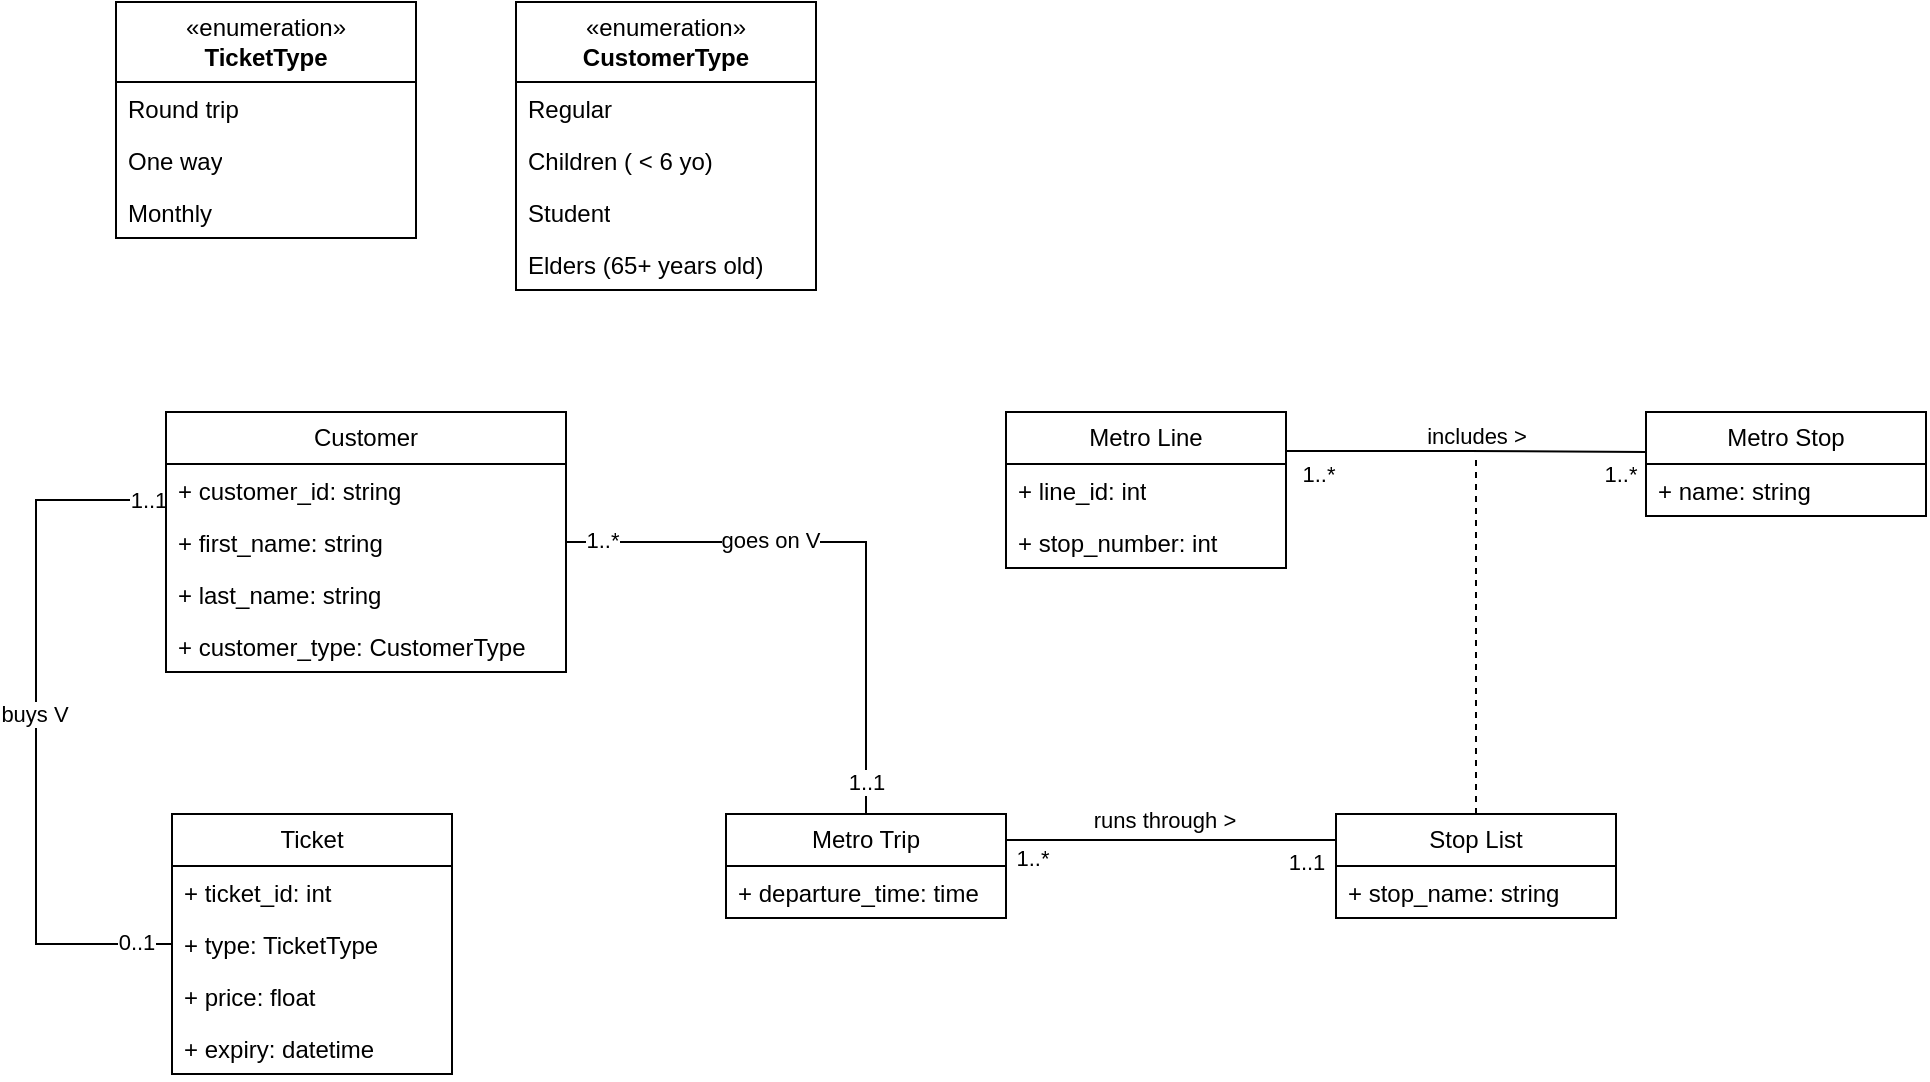 <mxfile version="26.0.4">
  <diagram id="C5RBs43oDa-KdzZeNtuy" name="Page-1">
    <mxGraphModel grid="1" page="1" gridSize="10" guides="1" tooltips="1" connect="1" arrows="1" fold="1" pageScale="1" pageWidth="1169" pageHeight="827" math="0" shadow="0">
      <root>
        <mxCell id="WIyWlLk6GJQsqaUBKTNV-0" />
        <mxCell id="WIyWlLk6GJQsqaUBKTNV-1" parent="WIyWlLk6GJQsqaUBKTNV-0" />
        <mxCell id="inzOm00T93IO3sTjsSdQ-36" style="edgeStyle=orthogonalEdgeStyle;rounded=0;orthogonalLoop=1;jettySize=auto;html=1;exitX=0;exitY=0.25;exitDx=0;exitDy=0;entryX=0;entryY=0.5;entryDx=0;entryDy=0;endArrow=none;endFill=0;" edge="1" parent="WIyWlLk6GJQsqaUBKTNV-1" source="inzOm00T93IO3sTjsSdQ-0" target="inzOm00T93IO3sTjsSdQ-14">
          <mxGeometry relative="1" as="geometry">
            <Array as="points">
              <mxPoint x="105" y="403" />
              <mxPoint x="40" y="403" />
              <mxPoint x="40" y="625" />
            </Array>
          </mxGeometry>
        </mxCell>
        <mxCell id="fewOGnNmHkrm9TvKXEX_-12" value="0..1" style="edgeLabel;html=1;align=center;verticalAlign=middle;resizable=0;points=[];" connectable="0" vertex="1" parent="inzOm00T93IO3sTjsSdQ-36">
          <mxGeometry x="0.898" y="1" relative="1" as="geometry">
            <mxPoint as="offset" />
          </mxGeometry>
        </mxCell>
        <mxCell id="fewOGnNmHkrm9TvKXEX_-13" value="1..1" style="edgeLabel;html=1;align=center;verticalAlign=middle;resizable=0;points=[];" connectable="0" vertex="1" parent="inzOm00T93IO3sTjsSdQ-36">
          <mxGeometry x="-0.889" relative="1" as="geometry">
            <mxPoint as="offset" />
          </mxGeometry>
        </mxCell>
        <mxCell id="fewOGnNmHkrm9TvKXEX_-14" value="buys V" style="edgeLabel;html=1;align=center;verticalAlign=middle;resizable=0;points=[];" connectable="0" vertex="1" parent="inzOm00T93IO3sTjsSdQ-36">
          <mxGeometry x="0.008" y="-1" relative="1" as="geometry">
            <mxPoint y="-1" as="offset" />
          </mxGeometry>
        </mxCell>
        <mxCell id="inzOm00T93IO3sTjsSdQ-0" value="Customer" style="swimlane;fontStyle=0;childLayout=stackLayout;horizontal=1;startSize=26;fillColor=none;horizontalStack=0;resizeParent=1;resizeParentMax=0;resizeLast=0;collapsible=1;marginBottom=0;whiteSpace=wrap;html=1;" vertex="1" parent="WIyWlLk6GJQsqaUBKTNV-1">
          <mxGeometry x="105" y="359" width="200" height="130" as="geometry" />
        </mxCell>
        <mxCell id="inzOm00T93IO3sTjsSdQ-1" value="+ customer_id: string" style="text;strokeColor=none;fillColor=none;align=left;verticalAlign=top;spacingLeft=4;spacingRight=4;overflow=hidden;rotatable=0;points=[[0,0.5],[1,0.5]];portConstraint=eastwest;whiteSpace=wrap;html=1;" vertex="1" parent="inzOm00T93IO3sTjsSdQ-0">
          <mxGeometry y="26" width="200" height="26" as="geometry" />
        </mxCell>
        <mxCell id="inzOm00T93IO3sTjsSdQ-2" value="+ first_name: string" style="text;strokeColor=none;fillColor=none;align=left;verticalAlign=top;spacingLeft=4;spacingRight=4;overflow=hidden;rotatable=0;points=[[0,0.5],[1,0.5]];portConstraint=eastwest;whiteSpace=wrap;html=1;" vertex="1" parent="inzOm00T93IO3sTjsSdQ-0">
          <mxGeometry y="52" width="200" height="26" as="geometry" />
        </mxCell>
        <mxCell id="inzOm00T93IO3sTjsSdQ-29" value="+ last_name: string" style="text;strokeColor=none;fillColor=none;align=left;verticalAlign=top;spacingLeft=4;spacingRight=4;overflow=hidden;rotatable=0;points=[[0,0.5],[1,0.5]];portConstraint=eastwest;whiteSpace=wrap;html=1;" vertex="1" parent="inzOm00T93IO3sTjsSdQ-0">
          <mxGeometry y="78" width="200" height="26" as="geometry" />
        </mxCell>
        <mxCell id="inzOm00T93IO3sTjsSdQ-3" value="+ customer_type: CustomerType" style="text;strokeColor=none;fillColor=none;align=left;verticalAlign=top;spacingLeft=4;spacingRight=4;overflow=hidden;rotatable=0;points=[[0,0.5],[1,0.5]];portConstraint=eastwest;whiteSpace=wrap;html=1;" vertex="1" parent="inzOm00T93IO3sTjsSdQ-0">
          <mxGeometry y="104" width="200" height="26" as="geometry" />
        </mxCell>
        <mxCell id="inzOm00T93IO3sTjsSdQ-4" value="Metro Stop" style="swimlane;fontStyle=0;childLayout=stackLayout;horizontal=1;startSize=26;fillColor=none;horizontalStack=0;resizeParent=1;resizeParentMax=0;resizeLast=0;collapsible=1;marginBottom=0;whiteSpace=wrap;html=1;" vertex="1" parent="WIyWlLk6GJQsqaUBKTNV-1">
          <mxGeometry x="845" y="359" width="140" height="52" as="geometry" />
        </mxCell>
        <mxCell id="inzOm00T93IO3sTjsSdQ-5" value="+ name: string" style="text;strokeColor=none;fillColor=none;align=left;verticalAlign=top;spacingLeft=4;spacingRight=4;overflow=hidden;rotatable=0;points=[[0,0.5],[1,0.5]];portConstraint=eastwest;whiteSpace=wrap;html=1;" vertex="1" parent="inzOm00T93IO3sTjsSdQ-4">
          <mxGeometry y="26" width="140" height="26" as="geometry" />
        </mxCell>
        <mxCell id="inzOm00T93IO3sTjsSdQ-39" style="edgeStyle=orthogonalEdgeStyle;rounded=0;orthogonalLoop=1;jettySize=auto;html=1;exitX=1;exitY=0.25;exitDx=0;exitDy=0;endArrow=none;endFill=0;entryX=0;entryY=0.25;entryDx=0;entryDy=0;" edge="1" parent="WIyWlLk6GJQsqaUBKTNV-1" source="inzOm00T93IO3sTjsSdQ-8" target="inzOm00T93IO3sTjsSdQ-4">
          <mxGeometry relative="1" as="geometry">
            <mxPoint x="815" y="400" as="targetPoint" />
            <Array as="points">
              <mxPoint x="756" y="379" />
              <mxPoint x="756" y="379" />
            </Array>
          </mxGeometry>
        </mxCell>
        <mxCell id="fewOGnNmHkrm9TvKXEX_-21" value="includes &amp;gt;" style="edgeLabel;html=1;align=center;verticalAlign=middle;resizable=0;points=[];" connectable="0" vertex="1" parent="inzOm00T93IO3sTjsSdQ-39">
          <mxGeometry x="-0.083" relative="1" as="geometry">
            <mxPoint x="9" y="-8" as="offset" />
          </mxGeometry>
        </mxCell>
        <mxCell id="fewOGnNmHkrm9TvKXEX_-22" value="1..*" style="edgeLabel;html=1;align=center;verticalAlign=middle;resizable=0;points=[];" connectable="0" vertex="1" parent="inzOm00T93IO3sTjsSdQ-39">
          <mxGeometry x="0.902" y="-1" relative="1" as="geometry">
            <mxPoint x="-11" y="10" as="offset" />
          </mxGeometry>
        </mxCell>
        <mxCell id="fewOGnNmHkrm9TvKXEX_-23" value="1..*" style="edgeLabel;html=1;align=center;verticalAlign=middle;resizable=0;points=[];" connectable="0" vertex="1" parent="inzOm00T93IO3sTjsSdQ-39">
          <mxGeometry x="-0.929" y="1" relative="1" as="geometry">
            <mxPoint x="9" y="12" as="offset" />
          </mxGeometry>
        </mxCell>
        <mxCell id="inzOm00T93IO3sTjsSdQ-8" value="Metro Line" style="swimlane;fontStyle=0;childLayout=stackLayout;horizontal=1;startSize=26;fillColor=none;horizontalStack=0;resizeParent=1;resizeParentMax=0;resizeLast=0;collapsible=1;marginBottom=0;whiteSpace=wrap;html=1;" vertex="1" parent="WIyWlLk6GJQsqaUBKTNV-1">
          <mxGeometry x="525" y="359" width="140" height="78" as="geometry" />
        </mxCell>
        <mxCell id="inzOm00T93IO3sTjsSdQ-9" value="+ line_id: int" style="text;strokeColor=none;fillColor=none;align=left;verticalAlign=top;spacingLeft=4;spacingRight=4;overflow=hidden;rotatable=0;points=[[0,0.5],[1,0.5]];portConstraint=eastwest;whiteSpace=wrap;html=1;" vertex="1" parent="inzOm00T93IO3sTjsSdQ-8">
          <mxGeometry y="26" width="140" height="26" as="geometry" />
        </mxCell>
        <mxCell id="inzOm00T93IO3sTjsSdQ-10" value="+ stop_number: int" style="text;strokeColor=none;fillColor=none;align=left;verticalAlign=top;spacingLeft=4;spacingRight=4;overflow=hidden;rotatable=0;points=[[0,0.5],[1,0.5]];portConstraint=eastwest;whiteSpace=wrap;html=1;" vertex="1" parent="inzOm00T93IO3sTjsSdQ-8">
          <mxGeometry y="52" width="140" height="26" as="geometry" />
        </mxCell>
        <mxCell id="inzOm00T93IO3sTjsSdQ-12" value="Ticket" style="swimlane;fontStyle=0;childLayout=stackLayout;horizontal=1;startSize=26;fillColor=none;horizontalStack=0;resizeParent=1;resizeParentMax=0;resizeLast=0;collapsible=1;marginBottom=0;whiteSpace=wrap;html=1;" vertex="1" parent="WIyWlLk6GJQsqaUBKTNV-1">
          <mxGeometry x="108" y="560" width="140" height="130" as="geometry" />
        </mxCell>
        <mxCell id="inzOm00T93IO3sTjsSdQ-13" value="+ ticket_id: int" style="text;strokeColor=none;fillColor=none;align=left;verticalAlign=top;spacingLeft=4;spacingRight=4;overflow=hidden;rotatable=0;points=[[0,0.5],[1,0.5]];portConstraint=eastwest;whiteSpace=wrap;html=1;" vertex="1" parent="inzOm00T93IO3sTjsSdQ-12">
          <mxGeometry y="26" width="140" height="26" as="geometry" />
        </mxCell>
        <mxCell id="inzOm00T93IO3sTjsSdQ-14" value="+ type: TicketType" style="text;strokeColor=none;fillColor=none;align=left;verticalAlign=top;spacingLeft=4;spacingRight=4;overflow=hidden;rotatable=0;points=[[0,0.5],[1,0.5]];portConstraint=eastwest;whiteSpace=wrap;html=1;" vertex="1" parent="inzOm00T93IO3sTjsSdQ-12">
          <mxGeometry y="52" width="140" height="26" as="geometry" />
        </mxCell>
        <mxCell id="inzOm00T93IO3sTjsSdQ-15" value="+ price: float" style="text;strokeColor=none;fillColor=none;align=left;verticalAlign=top;spacingLeft=4;spacingRight=4;overflow=hidden;rotatable=0;points=[[0,0.5],[1,0.5]];portConstraint=eastwest;whiteSpace=wrap;html=1;" vertex="1" parent="inzOm00T93IO3sTjsSdQ-12">
          <mxGeometry y="78" width="140" height="26" as="geometry" />
        </mxCell>
        <mxCell id="fewOGnNmHkrm9TvKXEX_-8" value="+ expiry: datetime" style="text;strokeColor=none;fillColor=none;align=left;verticalAlign=top;spacingLeft=4;spacingRight=4;overflow=hidden;rotatable=0;points=[[0,0.5],[1,0.5]];portConstraint=eastwest;whiteSpace=wrap;html=1;" vertex="1" parent="inzOm00T93IO3sTjsSdQ-12">
          <mxGeometry y="104" width="140" height="26" as="geometry" />
        </mxCell>
        <mxCell id="inzOm00T93IO3sTjsSdQ-24" value="«enumeration»&lt;br&gt;&lt;b&gt;CustomerType&lt;/b&gt;" style="swimlane;fontStyle=0;childLayout=stackLayout;horizontal=1;startSize=40;fillColor=none;horizontalStack=0;resizeParent=1;resizeParentMax=0;resizeLast=0;collapsible=1;marginBottom=0;whiteSpace=wrap;html=1;" vertex="1" parent="WIyWlLk6GJQsqaUBKTNV-1">
          <mxGeometry x="280" y="154" width="150" height="144" as="geometry" />
        </mxCell>
        <mxCell id="inzOm00T93IO3sTjsSdQ-25" value="Regular" style="text;strokeColor=none;fillColor=none;align=left;verticalAlign=top;spacingLeft=4;spacingRight=4;overflow=hidden;rotatable=0;points=[[0,0.5],[1,0.5]];portConstraint=eastwest;whiteSpace=wrap;html=1;" vertex="1" parent="inzOm00T93IO3sTjsSdQ-24">
          <mxGeometry y="40" width="150" height="26" as="geometry" />
        </mxCell>
        <mxCell id="inzOm00T93IO3sTjsSdQ-26" value="Children ( &amp;lt; 6 yo)" style="text;strokeColor=none;fillColor=none;align=left;verticalAlign=top;spacingLeft=4;spacingRight=4;overflow=hidden;rotatable=0;points=[[0,0.5],[1,0.5]];portConstraint=eastwest;whiteSpace=wrap;html=1;" vertex="1" parent="inzOm00T93IO3sTjsSdQ-24">
          <mxGeometry y="66" width="150" height="26" as="geometry" />
        </mxCell>
        <mxCell id="inzOm00T93IO3sTjsSdQ-27" value="Student" style="text;strokeColor=none;fillColor=none;align=left;verticalAlign=top;spacingLeft=4;spacingRight=4;overflow=hidden;rotatable=0;points=[[0,0.5],[1,0.5]];portConstraint=eastwest;whiteSpace=wrap;html=1;" vertex="1" parent="inzOm00T93IO3sTjsSdQ-24">
          <mxGeometry y="92" width="150" height="26" as="geometry" />
        </mxCell>
        <mxCell id="inzOm00T93IO3sTjsSdQ-28" value="Elders (65+ years old)" style="text;strokeColor=none;fillColor=none;align=left;verticalAlign=top;spacingLeft=4;spacingRight=4;overflow=hidden;rotatable=0;points=[[0,0.5],[1,0.5]];portConstraint=eastwest;whiteSpace=wrap;html=1;" vertex="1" parent="inzOm00T93IO3sTjsSdQ-24">
          <mxGeometry y="118" width="150" height="26" as="geometry" />
        </mxCell>
        <mxCell id="inzOm00T93IO3sTjsSdQ-30" value="«enumeration»&lt;br&gt;&lt;b&gt;TicketType&lt;/b&gt;" style="swimlane;fontStyle=0;childLayout=stackLayout;horizontal=1;startSize=40;fillColor=none;horizontalStack=0;resizeParent=1;resizeParentMax=0;resizeLast=0;collapsible=1;marginBottom=0;whiteSpace=wrap;html=1;" vertex="1" parent="WIyWlLk6GJQsqaUBKTNV-1">
          <mxGeometry x="80" y="154" width="150" height="118" as="geometry" />
        </mxCell>
        <mxCell id="inzOm00T93IO3sTjsSdQ-32" value="Round trip" style="text;strokeColor=none;fillColor=none;align=left;verticalAlign=top;spacingLeft=4;spacingRight=4;overflow=hidden;rotatable=0;points=[[0,0.5],[1,0.5]];portConstraint=eastwest;whiteSpace=wrap;html=1;" vertex="1" parent="inzOm00T93IO3sTjsSdQ-30">
          <mxGeometry y="40" width="150" height="26" as="geometry" />
        </mxCell>
        <mxCell id="inzOm00T93IO3sTjsSdQ-33" value="One way" style="text;strokeColor=none;fillColor=none;align=left;verticalAlign=top;spacingLeft=4;spacingRight=4;overflow=hidden;rotatable=0;points=[[0,0.5],[1,0.5]];portConstraint=eastwest;whiteSpace=wrap;html=1;" vertex="1" parent="inzOm00T93IO3sTjsSdQ-30">
          <mxGeometry y="66" width="150" height="26" as="geometry" />
        </mxCell>
        <mxCell id="inzOm00T93IO3sTjsSdQ-34" value="Monthly" style="text;strokeColor=none;fillColor=none;align=left;verticalAlign=top;spacingLeft=4;spacingRight=4;overflow=hidden;rotatable=0;points=[[0,0.5],[1,0.5]];portConstraint=eastwest;whiteSpace=wrap;html=1;" vertex="1" parent="inzOm00T93IO3sTjsSdQ-30">
          <mxGeometry y="92" width="150" height="26" as="geometry" />
        </mxCell>
        <mxCell id="fewOGnNmHkrm9TvKXEX_-54" style="edgeStyle=orthogonalEdgeStyle;rounded=0;orthogonalLoop=1;jettySize=auto;html=1;exitX=1;exitY=0.25;exitDx=0;exitDy=0;entryX=0;entryY=0.25;entryDx=0;entryDy=0;endArrow=none;endFill=0;" edge="1" parent="WIyWlLk6GJQsqaUBKTNV-1" source="fewOGnNmHkrm9TvKXEX_-0" target="fewOGnNmHkrm9TvKXEX_-46">
          <mxGeometry relative="1" as="geometry" />
        </mxCell>
        <mxCell id="fewOGnNmHkrm9TvKXEX_-55" value="1..1" style="edgeLabel;html=1;align=center;verticalAlign=middle;resizable=0;points=[];" connectable="0" vertex="1" parent="fewOGnNmHkrm9TvKXEX_-54">
          <mxGeometry x="0.755" relative="1" as="geometry">
            <mxPoint x="5" y="11" as="offset" />
          </mxGeometry>
        </mxCell>
        <mxCell id="fewOGnNmHkrm9TvKXEX_-56" value="1..*" style="edgeLabel;html=1;align=center;verticalAlign=middle;resizable=0;points=[];" connectable="0" vertex="1" parent="fewOGnNmHkrm9TvKXEX_-54">
          <mxGeometry x="-0.808" relative="1" as="geometry">
            <mxPoint x="-3" y="9" as="offset" />
          </mxGeometry>
        </mxCell>
        <mxCell id="fewOGnNmHkrm9TvKXEX_-61" value="runs through &amp;gt;" style="edgeLabel;html=1;align=center;verticalAlign=middle;resizable=0;points=[];" connectable="0" vertex="1" parent="fewOGnNmHkrm9TvKXEX_-54">
          <mxGeometry x="-0.045" y="1" relative="1" as="geometry">
            <mxPoint y="-9" as="offset" />
          </mxGeometry>
        </mxCell>
        <mxCell id="fewOGnNmHkrm9TvKXEX_-0" value="Metro Trip" style="swimlane;fontStyle=0;childLayout=stackLayout;horizontal=1;startSize=26;fillColor=none;horizontalStack=0;resizeParent=1;resizeParentMax=0;resizeLast=0;collapsible=1;marginBottom=0;whiteSpace=wrap;html=1;" vertex="1" parent="WIyWlLk6GJQsqaUBKTNV-1">
          <mxGeometry x="385" y="560" width="140" height="52" as="geometry" />
        </mxCell>
        <mxCell id="fewOGnNmHkrm9TvKXEX_-45" value="+ departure_time: time" style="text;strokeColor=none;fillColor=none;align=left;verticalAlign=top;spacingLeft=4;spacingRight=4;overflow=hidden;rotatable=0;points=[[0,0.5],[1,0.5]];portConstraint=eastwest;whiteSpace=wrap;html=1;" vertex="1" parent="fewOGnNmHkrm9TvKXEX_-0">
          <mxGeometry y="26" width="140" height="26" as="geometry" />
        </mxCell>
        <mxCell id="fewOGnNmHkrm9TvKXEX_-50" style="edgeStyle=orthogonalEdgeStyle;rounded=0;orthogonalLoop=1;jettySize=auto;html=1;endArrow=none;endFill=0;dashed=1;" edge="1" parent="WIyWlLk6GJQsqaUBKTNV-1" source="fewOGnNmHkrm9TvKXEX_-46">
          <mxGeometry relative="1" as="geometry">
            <mxPoint x="760" y="380" as="targetPoint" />
          </mxGeometry>
        </mxCell>
        <mxCell id="fewOGnNmHkrm9TvKXEX_-46" value="Stop List" style="swimlane;fontStyle=0;childLayout=stackLayout;horizontal=1;startSize=26;fillColor=none;horizontalStack=0;resizeParent=1;resizeParentMax=0;resizeLast=0;collapsible=1;marginBottom=0;whiteSpace=wrap;html=1;" vertex="1" parent="WIyWlLk6GJQsqaUBKTNV-1">
          <mxGeometry x="690" y="560" width="140" height="52" as="geometry" />
        </mxCell>
        <mxCell id="fewOGnNmHkrm9TvKXEX_-47" value="+ stop_name: string" style="text;strokeColor=none;fillColor=none;align=left;verticalAlign=top;spacingLeft=4;spacingRight=4;overflow=hidden;rotatable=0;points=[[0,0.5],[1,0.5]];portConstraint=eastwest;whiteSpace=wrap;html=1;" vertex="1" parent="fewOGnNmHkrm9TvKXEX_-46">
          <mxGeometry y="26" width="140" height="26" as="geometry" />
        </mxCell>
        <mxCell id="fewOGnNmHkrm9TvKXEX_-57" style="edgeStyle=orthogonalEdgeStyle;rounded=0;orthogonalLoop=1;jettySize=auto;html=1;exitX=1;exitY=0.5;exitDx=0;exitDy=0;entryX=0.5;entryY=0;entryDx=0;entryDy=0;endArrow=none;endFill=0;" edge="1" parent="WIyWlLk6GJQsqaUBKTNV-1" source="inzOm00T93IO3sTjsSdQ-2" target="fewOGnNmHkrm9TvKXEX_-0">
          <mxGeometry relative="1" as="geometry" />
        </mxCell>
        <mxCell id="fewOGnNmHkrm9TvKXEX_-58" value="1..*" style="edgeLabel;html=1;align=center;verticalAlign=middle;resizable=0;points=[];" connectable="0" vertex="1" parent="fewOGnNmHkrm9TvKXEX_-57">
          <mxGeometry x="-0.873" y="1" relative="1" as="geometry">
            <mxPoint as="offset" />
          </mxGeometry>
        </mxCell>
        <mxCell id="fewOGnNmHkrm9TvKXEX_-59" value="1..1" style="edgeLabel;html=1;align=center;verticalAlign=middle;resizable=0;points=[];" connectable="0" vertex="1" parent="fewOGnNmHkrm9TvKXEX_-57">
          <mxGeometry x="0.856" relative="1" as="geometry">
            <mxPoint y="4" as="offset" />
          </mxGeometry>
        </mxCell>
        <mxCell id="fewOGnNmHkrm9TvKXEX_-60" value="goes on V" style="edgeLabel;html=1;align=center;verticalAlign=middle;resizable=0;points=[];" connectable="0" vertex="1" parent="fewOGnNmHkrm9TvKXEX_-57">
          <mxGeometry x="-0.288" y="1" relative="1" as="geometry">
            <mxPoint as="offset" />
          </mxGeometry>
        </mxCell>
      </root>
    </mxGraphModel>
  </diagram>
</mxfile>
